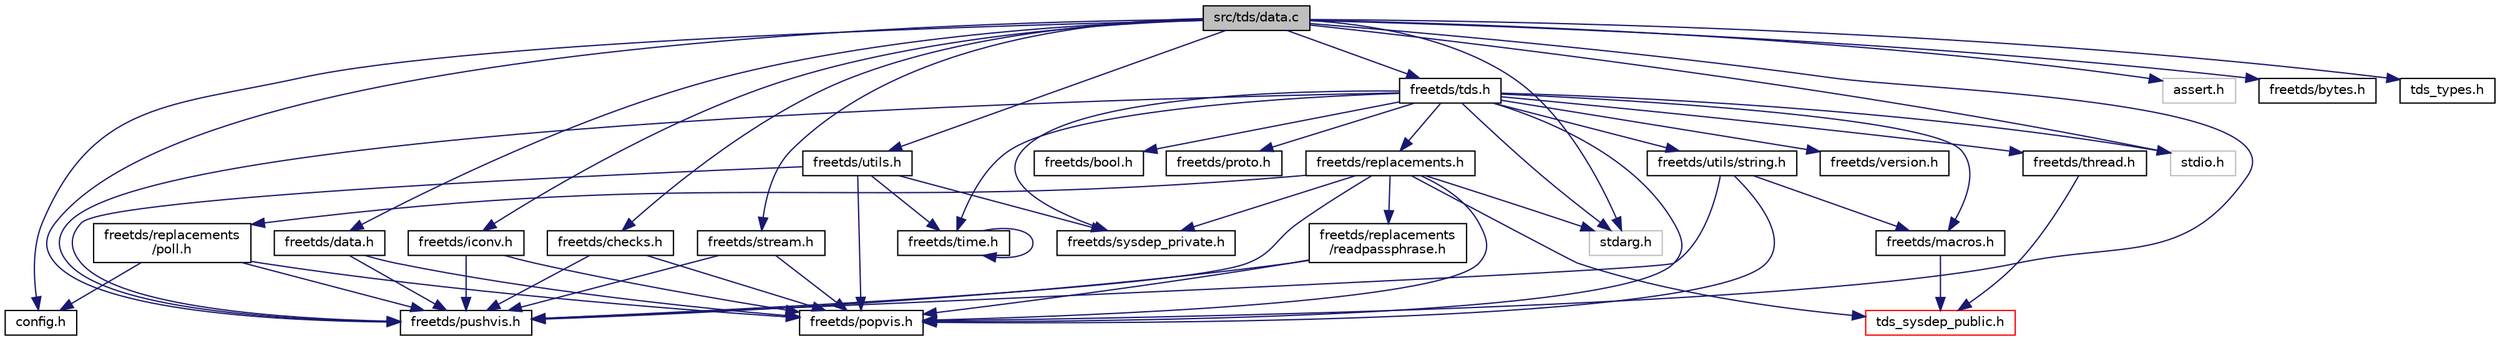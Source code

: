 digraph "src/tds/data.c"
{
 // LATEX_PDF_SIZE
  edge [fontname="Helvetica",fontsize="10",labelfontname="Helvetica",labelfontsize="10"];
  node [fontname="Helvetica",fontsize="10",shape=record];
  Node1 [label="src/tds/data.c",height=0.2,width=0.4,color="black", fillcolor="grey75", style="filled", fontcolor="black",tooltip="Handle different data handling from network."];
  Node1 -> Node2 [color="midnightblue",fontsize="10",style="solid",fontname="Helvetica"];
  Node2 [label="config.h",height=0.2,width=0.4,color="black", fillcolor="white", style="filled",URL="$a00359_source.html",tooltip=" "];
  Node1 -> Node3 [color="midnightblue",fontsize="10",style="solid",fontname="Helvetica"];
  Node3 [label="stdarg.h",height=0.2,width=0.4,color="grey75", fillcolor="white", style="filled",tooltip=" "];
  Node1 -> Node4 [color="midnightblue",fontsize="10",style="solid",fontname="Helvetica"];
  Node4 [label="stdio.h",height=0.2,width=0.4,color="grey75", fillcolor="white", style="filled",tooltip=" "];
  Node1 -> Node5 [color="midnightblue",fontsize="10",style="solid",fontname="Helvetica"];
  Node5 [label="assert.h",height=0.2,width=0.4,color="grey75", fillcolor="white", style="filled",tooltip=" "];
  Node1 -> Node6 [color="midnightblue",fontsize="10",style="solid",fontname="Helvetica"];
  Node6 [label="freetds/utils.h",height=0.2,width=0.4,color="black", fillcolor="white", style="filled",URL="$a00485_source.html",tooltip=" "];
  Node6 -> Node7 [color="midnightblue",fontsize="10",style="solid",fontname="Helvetica"];
  Node7 [label="freetds/time.h",height=0.2,width=0.4,color="black", fillcolor="white", style="filled",URL="$a00455_source.html",tooltip=" "];
  Node7 -> Node7 [color="midnightblue",fontsize="10",style="solid",fontname="Helvetica"];
  Node6 -> Node8 [color="midnightblue",fontsize="10",style="solid",fontname="Helvetica"];
  Node8 [label="freetds/sysdep_private.h",height=0.2,width=0.4,color="black", fillcolor="white", style="filled",URL="$a00446_source.html",tooltip=" "];
  Node6 -> Node9 [color="midnightblue",fontsize="10",style="solid",fontname="Helvetica"];
  Node9 [label="freetds/pushvis.h",height=0.2,width=0.4,color="black", fillcolor="white", style="filled",URL="$a00428_source.html",tooltip=" "];
  Node6 -> Node10 [color="midnightblue",fontsize="10",style="solid",fontname="Helvetica"];
  Node10 [label="freetds/popvis.h",height=0.2,width=0.4,color="black", fillcolor="white", style="filled",URL="$a00422_source.html",tooltip=" "];
  Node1 -> Node11 [color="midnightblue",fontsize="10",style="solid",fontname="Helvetica"];
  Node11 [label="freetds/tds.h",height=0.2,width=0.4,color="black", fillcolor="white", style="filled",URL="$a00449.html",tooltip="Main include file for libtds."];
  Node11 -> Node3 [color="midnightblue",fontsize="10",style="solid",fontname="Helvetica"];
  Node11 -> Node4 [color="midnightblue",fontsize="10",style="solid",fontname="Helvetica"];
  Node11 -> Node7 [color="midnightblue",fontsize="10",style="solid",fontname="Helvetica"];
  Node11 -> Node12 [color="midnightblue",fontsize="10",style="solid",fontname="Helvetica"];
  Node12 [label="freetds/version.h",height=0.2,width=0.4,color="black", fillcolor="white", style="filled",URL="$a00488_source.html",tooltip=" "];
  Node11 -> Node8 [color="midnightblue",fontsize="10",style="solid",fontname="Helvetica"];
  Node11 -> Node13 [color="midnightblue",fontsize="10",style="solid",fontname="Helvetica"];
  Node13 [label="freetds/thread.h",height=0.2,width=0.4,color="black", fillcolor="white", style="filled",URL="$a00452_source.html",tooltip=" "];
  Node13 -> Node14 [color="midnightblue",fontsize="10",style="solid",fontname="Helvetica"];
  Node14 [label="tds_sysdep_public.h",height=0.2,width=0.4,color="red", fillcolor="white", style="filled",URL="$a00515_source.html",tooltip=" "];
  Node11 -> Node16 [color="midnightblue",fontsize="10",style="solid",fontname="Helvetica"];
  Node16 [label="freetds/bool.h",height=0.2,width=0.4,color="black", fillcolor="white", style="filled",URL="$a00383_source.html",tooltip=" "];
  Node11 -> Node17 [color="midnightblue",fontsize="10",style="solid",fontname="Helvetica"];
  Node17 [label="freetds/macros.h",height=0.2,width=0.4,color="black", fillcolor="white", style="filled",URL="$a00416_source.html",tooltip=" "];
  Node17 -> Node14 [color="midnightblue",fontsize="10",style="solid",fontname="Helvetica"];
  Node11 -> Node18 [color="midnightblue",fontsize="10",style="solid",fontname="Helvetica"];
  Node18 [label="freetds/utils/string.h",height=0.2,width=0.4,color="black", fillcolor="white", style="filled",URL="$a00482_source.html",tooltip=" "];
  Node18 -> Node17 [color="midnightblue",fontsize="10",style="solid",fontname="Helvetica"];
  Node18 -> Node9 [color="midnightblue",fontsize="10",style="solid",fontname="Helvetica"];
  Node18 -> Node10 [color="midnightblue",fontsize="10",style="solid",fontname="Helvetica"];
  Node11 -> Node19 [color="midnightblue",fontsize="10",style="solid",fontname="Helvetica"];
  Node19 [label="freetds/replacements.h",height=0.2,width=0.4,color="black", fillcolor="white", style="filled",URL="$a00437_source.html",tooltip=" "];
  Node19 -> Node3 [color="midnightblue",fontsize="10",style="solid",fontname="Helvetica"];
  Node19 -> Node14 [color="midnightblue",fontsize="10",style="solid",fontname="Helvetica"];
  Node19 -> Node8 [color="midnightblue",fontsize="10",style="solid",fontname="Helvetica"];
  Node19 -> Node20 [color="midnightblue",fontsize="10",style="solid",fontname="Helvetica"];
  Node20 [label="freetds/replacements\l/readpassphrase.h",height=0.2,width=0.4,color="black", fillcolor="white", style="filled",URL="$a00434_source.html",tooltip=" "];
  Node20 -> Node9 [color="midnightblue",fontsize="10",style="solid",fontname="Helvetica"];
  Node20 -> Node10 [color="midnightblue",fontsize="10",style="solid",fontname="Helvetica"];
  Node19 -> Node21 [color="midnightblue",fontsize="10",style="solid",fontname="Helvetica"];
  Node21 [label="freetds/replacements\l/poll.h",height=0.2,width=0.4,color="black", fillcolor="white", style="filled",URL="$a00431.html",tooltip="Provide poll call where missing."];
  Node21 -> Node2 [color="midnightblue",fontsize="10",style="solid",fontname="Helvetica"];
  Node21 -> Node9 [color="midnightblue",fontsize="10",style="solid",fontname="Helvetica"];
  Node21 -> Node10 [color="midnightblue",fontsize="10",style="solid",fontname="Helvetica"];
  Node19 -> Node9 [color="midnightblue",fontsize="10",style="solid",fontname="Helvetica"];
  Node19 -> Node10 [color="midnightblue",fontsize="10",style="solid",fontname="Helvetica"];
  Node11 -> Node9 [color="midnightblue",fontsize="10",style="solid",fontname="Helvetica"];
  Node11 -> Node22 [color="midnightblue",fontsize="10",style="solid",fontname="Helvetica"];
  Node22 [label="freetds/proto.h",height=0.2,width=0.4,color="black", fillcolor="white", style="filled",URL="$a00425_source.html",tooltip=" "];
  Node11 -> Node10 [color="midnightblue",fontsize="10",style="solid",fontname="Helvetica"];
  Node1 -> Node23 [color="midnightblue",fontsize="10",style="solid",fontname="Helvetica"];
  Node23 [label="freetds/bytes.h",height=0.2,width=0.4,color="black", fillcolor="white", style="filled",URL="$a00386_source.html",tooltip=" "];
  Node1 -> Node24 [color="midnightblue",fontsize="10",style="solid",fontname="Helvetica"];
  Node24 [label="freetds/iconv.h",height=0.2,width=0.4,color="black", fillcolor="white", style="filled",URL="$a00413_source.html",tooltip=" "];
  Node24 -> Node9 [color="midnightblue",fontsize="10",style="solid",fontname="Helvetica"];
  Node24 -> Node10 [color="midnightblue",fontsize="10",style="solid",fontname="Helvetica"];
  Node1 -> Node25 [color="midnightblue",fontsize="10",style="solid",fontname="Helvetica"];
  Node25 [label="freetds/checks.h",height=0.2,width=0.4,color="black", fillcolor="white", style="filled",URL="$a00395_source.html",tooltip=" "];
  Node25 -> Node9 [color="midnightblue",fontsize="10",style="solid",fontname="Helvetica"];
  Node25 -> Node10 [color="midnightblue",fontsize="10",style="solid",fontname="Helvetica"];
  Node1 -> Node26 [color="midnightblue",fontsize="10",style="solid",fontname="Helvetica"];
  Node26 [label="freetds/stream.h",height=0.2,width=0.4,color="black", fillcolor="white", style="filled",URL="$a00443_source.html",tooltip=" "];
  Node26 -> Node9 [color="midnightblue",fontsize="10",style="solid",fontname="Helvetica"];
  Node26 -> Node10 [color="midnightblue",fontsize="10",style="solid",fontname="Helvetica"];
  Node1 -> Node27 [color="midnightblue",fontsize="10",style="solid",fontname="Helvetica"];
  Node27 [label="freetds/data.h",height=0.2,width=0.4,color="black", fillcolor="white", style="filled",URL="$a00404_source.html",tooltip=" "];
  Node27 -> Node9 [color="midnightblue",fontsize="10",style="solid",fontname="Helvetica"];
  Node27 -> Node10 [color="midnightblue",fontsize="10",style="solid",fontname="Helvetica"];
  Node1 -> Node9 [color="midnightblue",fontsize="10",style="solid",fontname="Helvetica"];
  Node1 -> Node10 [color="midnightblue",fontsize="10",style="solid",fontname="Helvetica"];
  Node1 -> Node28 [color="midnightblue",fontsize="10",style="solid",fontname="Helvetica"];
  Node28 [label="tds_types.h",height=0.2,width=0.4,color="black", fillcolor="white", style="filled",URL="$a00299_source.html",tooltip=" "];
}

